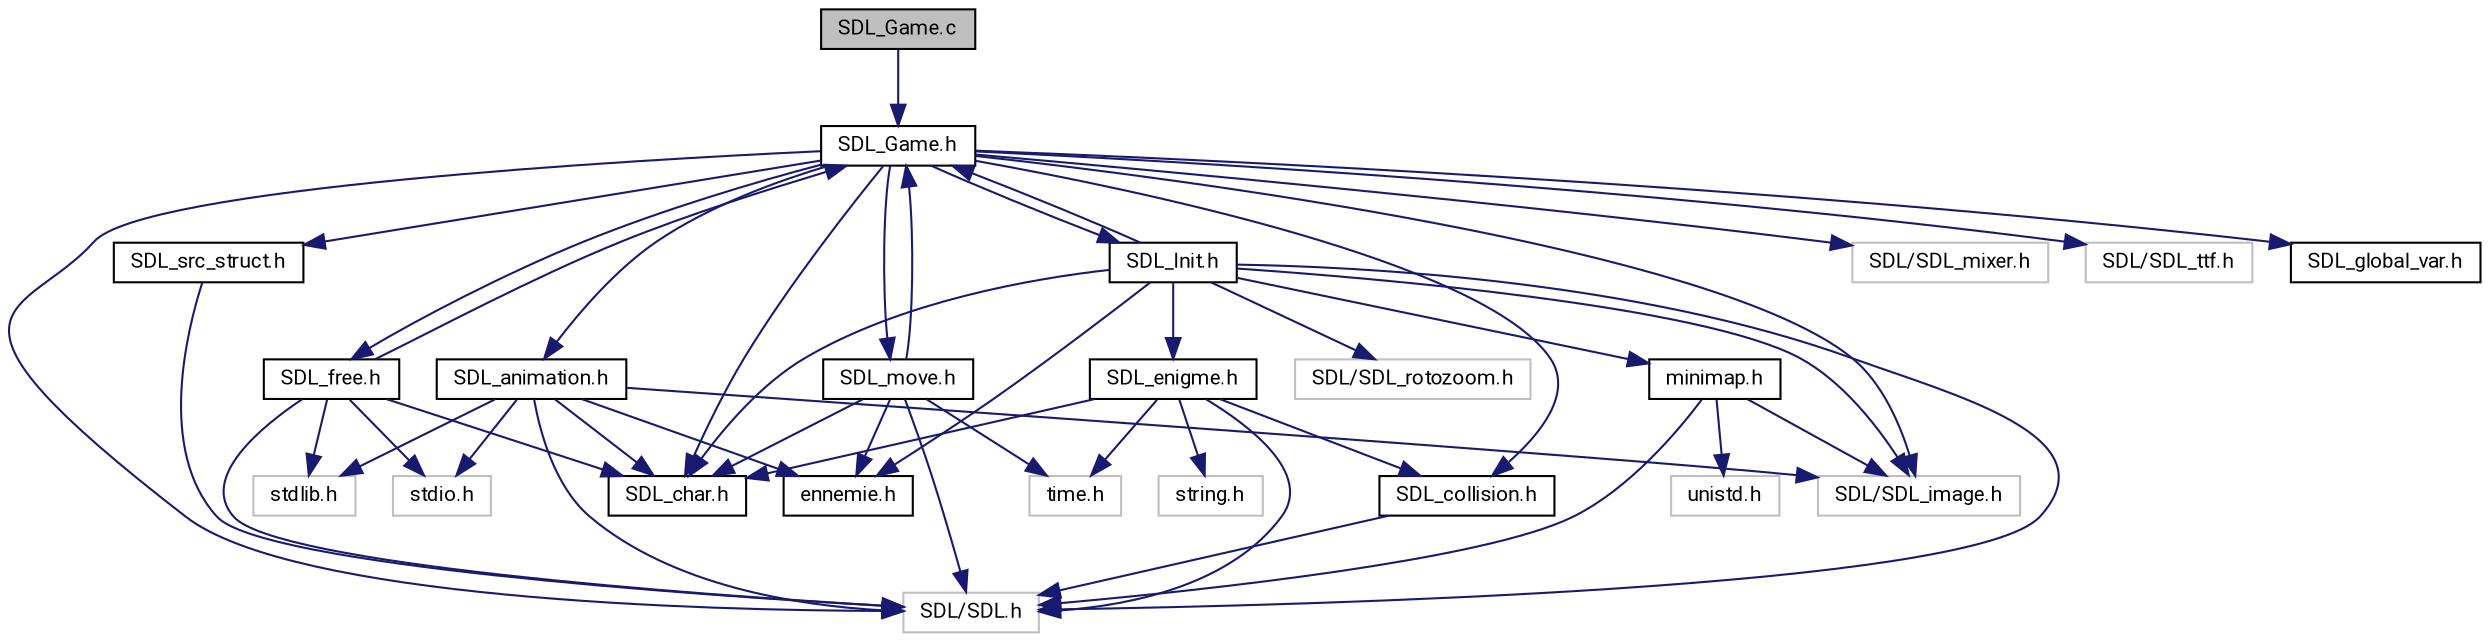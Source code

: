 digraph "SDL_Game.c"
{
 // LATEX_PDF_SIZE
  edge [fontname="Roboto",fontsize="10",labelfontname="Roboto",labelfontsize="10"];
  node [fontname="Roboto",fontsize="10",shape=record];
  Node0 [label="SDL_Game.c",height=0.2,width=0.4,color="black", fillcolor="grey75", style="filled", fontcolor="black",tooltip="Testing program."];
  Node0 -> Node1 [color="midnightblue",fontsize="10",style="solid",fontname="Roboto"];
  Node1 [label="SDL_Game.h",height=0.2,width=0.4,color="black", fillcolor="white", style="filled",URL="$SDL__Game_8h.html",tooltip=" "];
  Node1 -> Node2 [color="midnightblue",fontsize="10",style="solid",fontname="Roboto"];
  Node2 [label="SDL/SDL.h",height=0.2,width=0.4,color="grey75", fillcolor="white", style="filled",tooltip=" "];
  Node1 -> Node3 [color="midnightblue",fontsize="10",style="solid",fontname="Roboto"];
  Node3 [label="SDL/SDL_image.h",height=0.2,width=0.4,color="grey75", fillcolor="white", style="filled",tooltip=" "];
  Node1 -> Node4 [color="midnightblue",fontsize="10",style="solid",fontname="Roboto"];
  Node4 [label="SDL/SDL_mixer.h",height=0.2,width=0.4,color="grey75", fillcolor="white", style="filled",tooltip=" "];
  Node1 -> Node5 [color="midnightblue",fontsize="10",style="solid",fontname="Roboto"];
  Node5 [label="SDL/SDL_ttf.h",height=0.2,width=0.4,color="grey75", fillcolor="white", style="filled",tooltip=" "];
  Node1 -> Node6 [color="midnightblue",fontsize="10",style="solid",fontname="Roboto"];
  Node6 [label="SDL_src_struct.h",height=0.2,width=0.4,color="black", fillcolor="white", style="filled",URL="$SDL__src__struct_8h.html",tooltip=" "];
  Node6 -> Node2 [color="midnightblue",fontsize="10",style="solid",fontname="Roboto"];
  Node1 -> Node7 [color="midnightblue",fontsize="10",style="solid",fontname="Roboto"];
  Node7 [label="SDL_char.h",height=0.2,width=0.4,color="black", fillcolor="white", style="filled",URL="$SDL__char_8h.html",tooltip=" "];
  Node1 -> Node8 [color="midnightblue",fontsize="10",style="solid",fontname="Roboto"];
  Node8 [label="SDL_move.h",height=0.2,width=0.4,color="black", fillcolor="white", style="filled",URL="$SDL__move_8h.html",tooltip=" "];
  Node8 -> Node9 [color="midnightblue",fontsize="10",style="solid",fontname="Roboto"];
  Node9 [label="time.h",height=0.2,width=0.4,color="grey75", fillcolor="white", style="filled",tooltip=" "];
  Node8 -> Node2 [color="midnightblue",fontsize="10",style="solid",fontname="Roboto"];
  Node8 -> Node7 [color="midnightblue",fontsize="10",style="solid",fontname="Roboto"];
  Node8 -> Node1 [color="midnightblue",fontsize="10",style="solid",fontname="Roboto"];
  Node8 -> Node10 [color="midnightblue",fontsize="10",style="solid",fontname="Roboto"];
  Node10 [label="ennemie.h",height=0.2,width=0.4,color="black", fillcolor="white", style="filled",URL="$ennemie_8h.html",tooltip=" "];
  Node1 -> Node11 [color="midnightblue",fontsize="10",style="solid",fontname="Roboto"];
  Node11 [label="SDL_animation.h",height=0.2,width=0.4,color="black", fillcolor="white", style="filled",URL="$SDL__animation_8h.html",tooltip=" "];
  Node11 -> Node2 [color="midnightblue",fontsize="10",style="solid",fontname="Roboto"];
  Node11 -> Node3 [color="midnightblue",fontsize="10",style="solid",fontname="Roboto"];
  Node11 -> Node12 [color="midnightblue",fontsize="10",style="solid",fontname="Roboto"];
  Node12 [label="stdlib.h",height=0.2,width=0.4,color="grey75", fillcolor="white", style="filled",tooltip=" "];
  Node11 -> Node13 [color="midnightblue",fontsize="10",style="solid",fontname="Roboto"];
  Node13 [label="stdio.h",height=0.2,width=0.4,color="grey75", fillcolor="white", style="filled",tooltip=" "];
  Node11 -> Node7 [color="midnightblue",fontsize="10",style="solid",fontname="Roboto"];
  Node11 -> Node10 [color="midnightblue",fontsize="10",style="solid",fontname="Roboto"];
  Node1 -> Node14 [color="midnightblue",fontsize="10",style="solid",fontname="Roboto"];
  Node14 [label="SDL_collision.h",height=0.2,width=0.4,color="black", fillcolor="white", style="filled",URL="$SDL__collision_8h.html",tooltip=" "];
  Node14 -> Node2 [color="midnightblue",fontsize="10",style="solid",fontname="Roboto"];
  Node1 -> Node15 [color="midnightblue",fontsize="10",style="solid",fontname="Roboto"];
  Node15 [label="SDL_free.h",height=0.2,width=0.4,color="black", fillcolor="white", style="filled",URL="$SDL__free_8h.html",tooltip=" "];
  Node15 -> Node2 [color="midnightblue",fontsize="10",style="solid",fontname="Roboto"];
  Node15 -> Node12 [color="midnightblue",fontsize="10",style="solid",fontname="Roboto"];
  Node15 -> Node13 [color="midnightblue",fontsize="10",style="solid",fontname="Roboto"];
  Node15 -> Node7 [color="midnightblue",fontsize="10",style="solid",fontname="Roboto"];
  Node15 -> Node1 [color="midnightblue",fontsize="10",style="solid",fontname="Roboto"];
  Node1 -> Node16 [color="midnightblue",fontsize="10",style="solid",fontname="Roboto"];
  Node16 [label="SDL_Init.h",height=0.2,width=0.4,color="black", fillcolor="white", style="filled",URL="$SDL__Init_8h.html",tooltip=" "];
  Node16 -> Node2 [color="midnightblue",fontsize="10",style="solid",fontname="Roboto"];
  Node16 -> Node3 [color="midnightblue",fontsize="10",style="solid",fontname="Roboto"];
  Node16 -> Node7 [color="midnightblue",fontsize="10",style="solid",fontname="Roboto"];
  Node16 -> Node17 [color="midnightblue",fontsize="10",style="solid",fontname="Roboto"];
  Node17 [label="SDL_enigme.h",height=0.2,width=0.4,color="black", fillcolor="white", style="filled",URL="$SDL__enigme_8h.html",tooltip=" "];
  Node17 -> Node18 [color="midnightblue",fontsize="10",style="solid",fontname="Roboto"];
  Node18 [label="string.h",height=0.2,width=0.4,color="grey75", fillcolor="white", style="filled",tooltip=" "];
  Node17 -> Node2 [color="midnightblue",fontsize="10",style="solid",fontname="Roboto"];
  Node17 -> Node9 [color="midnightblue",fontsize="10",style="solid",fontname="Roboto"];
  Node17 -> Node7 [color="midnightblue",fontsize="10",style="solid",fontname="Roboto"];
  Node17 -> Node14 [color="midnightblue",fontsize="10",style="solid",fontname="Roboto"];
  Node16 -> Node1 [color="midnightblue",fontsize="10",style="solid",fontname="Roboto"];
  Node16 -> Node10 [color="midnightblue",fontsize="10",style="solid",fontname="Roboto"];
  Node16 -> Node19 [color="midnightblue",fontsize="10",style="solid",fontname="Roboto"];
  Node19 [label="minimap.h",height=0.2,width=0.4,color="black", fillcolor="white", style="filled",URL="$minimap_8h.html",tooltip=" "];
  Node19 -> Node2 [color="midnightblue",fontsize="10",style="solid",fontname="Roboto"];
  Node19 -> Node3 [color="midnightblue",fontsize="10",style="solid",fontname="Roboto"];
  Node19 -> Node20 [color="midnightblue",fontsize="10",style="solid",fontname="Roboto"];
  Node20 [label="unistd.h",height=0.2,width=0.4,color="grey75", fillcolor="white", style="filled",tooltip=" "];
  Node16 -> Node21 [color="midnightblue",fontsize="10",style="solid",fontname="Roboto"];
  Node21 [label="SDL/SDL_rotozoom.h",height=0.2,width=0.4,color="grey75", fillcolor="white", style="filled",tooltip=" "];
  Node1 -> Node22 [color="midnightblue",fontsize="10",style="solid",fontname="Roboto"];
  Node22 [label="SDL_global_var.h",height=0.2,width=0.4,color="black", fillcolor="white", style="filled",URL="$SDL__global__var_8h.html",tooltip=" "];
}
